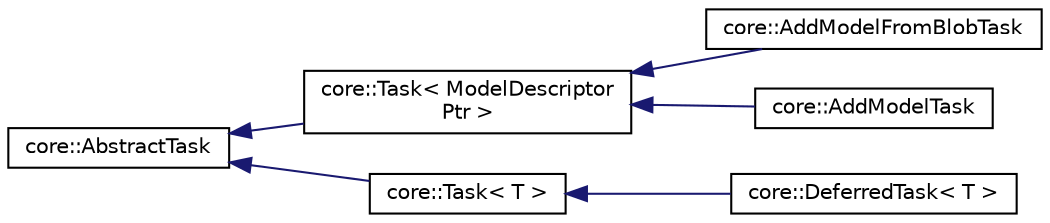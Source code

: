 digraph "Graphical Class Hierarchy"
{
 // LATEX_PDF_SIZE
  edge [fontname="Helvetica",fontsize="10",labelfontname="Helvetica",labelfontsize="10"];
  node [fontname="Helvetica",fontsize="10",shape=record];
  rankdir="LR";
  Node0 [label="core::AbstractTask",height=0.2,width=0.4,color="black", fillcolor="white", style="filled",URL="$d4/d49/classcore_1_1AbstractTask.html",tooltip=" "];
  Node0 -> Node1 [dir="back",color="midnightblue",fontsize="10",style="solid",fontname="Helvetica"];
  Node1 [label="core::Task\< ModelDescriptor\lPtr \>",height=0.2,width=0.4,color="black", fillcolor="white", style="filled",URL="$dd/d57/classcore_1_1Task.html",tooltip=" "];
  Node1 -> Node2 [dir="back",color="midnightblue",fontsize="10",style="solid",fontname="Helvetica"];
  Node2 [label="core::AddModelFromBlobTask",height=0.2,width=0.4,color="black", fillcolor="white", style="filled",URL="$d7/dc3/classcore_1_1AddModelFromBlobTask.html",tooltip=" "];
  Node1 -> Node3 [dir="back",color="midnightblue",fontsize="10",style="solid",fontname="Helvetica"];
  Node3 [label="core::AddModelTask",height=0.2,width=0.4,color="black", fillcolor="white", style="filled",URL="$d0/dbb/classcore_1_1AddModelTask.html",tooltip=" "];
  Node0 -> Node4 [dir="back",color="midnightblue",fontsize="10",style="solid",fontname="Helvetica"];
  Node4 [label="core::Task\< T \>",height=0.2,width=0.4,color="black", fillcolor="white", style="filled",URL="$dd/d57/classcore_1_1Task.html",tooltip=" "];
  Node4 -> Node5 [dir="back",color="midnightblue",fontsize="10",style="solid",fontname="Helvetica"];
  Node5 [label="core::DeferredTask\< T \>",height=0.2,width=0.4,color="black", fillcolor="white", style="filled",URL="$da/dac/classcore_1_1DeferredTask.html",tooltip=" "];
}
